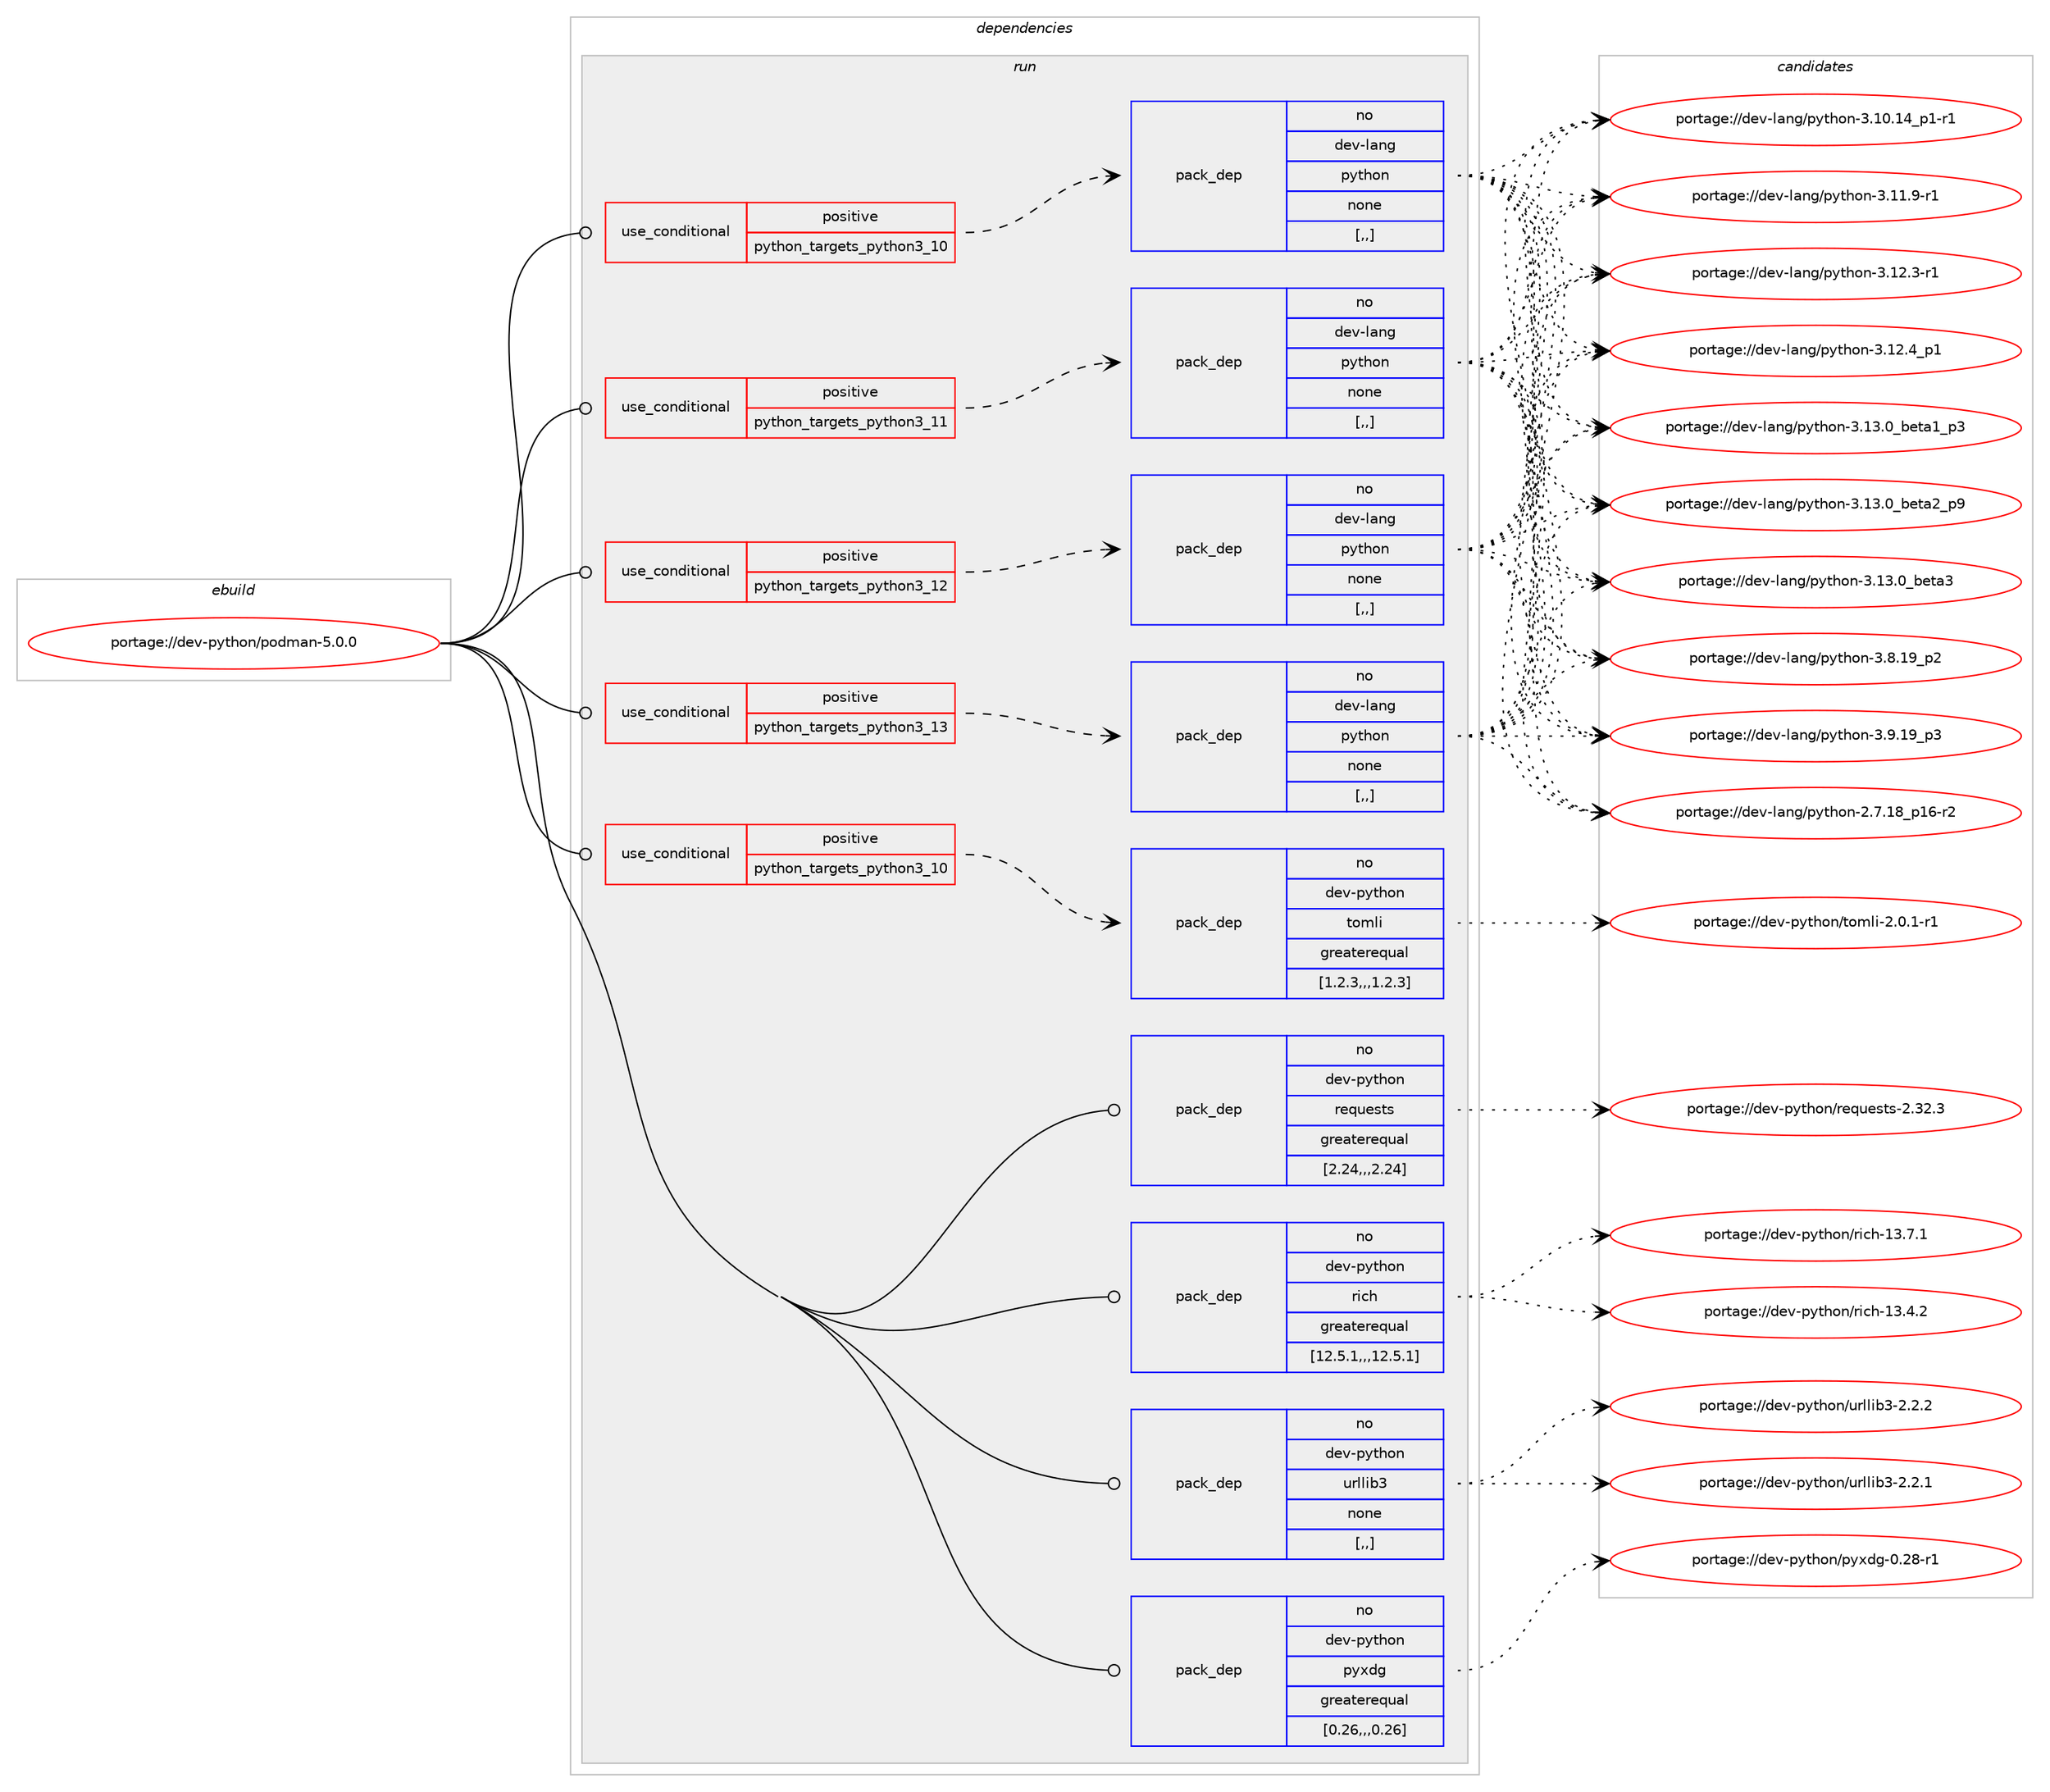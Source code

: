 digraph prolog {

# *************
# Graph options
# *************

newrank=true;
concentrate=true;
compound=true;
graph [rankdir=LR,fontname=Helvetica,fontsize=10,ranksep=1.5];#, ranksep=2.5, nodesep=0.2];
edge  [arrowhead=vee];
node  [fontname=Helvetica,fontsize=10];

# **********
# The ebuild
# **********

subgraph cluster_leftcol {
color=gray;
rank=same;
label=<<i>ebuild</i>>;
id [label="portage://dev-python/podman-5.0.0", color=red, width=4, href="../dev-python/podman-5.0.0.svg"];
}

# ****************
# The dependencies
# ****************

subgraph cluster_midcol {
color=gray;
label=<<i>dependencies</i>>;
subgraph cluster_compile {
fillcolor="#eeeeee";
style=filled;
label=<<i>compile</i>>;
}
subgraph cluster_compileandrun {
fillcolor="#eeeeee";
style=filled;
label=<<i>compile and run</i>>;
}
subgraph cluster_run {
fillcolor="#eeeeee";
style=filled;
label=<<i>run</i>>;
subgraph cond35135 {
dependency151212 [label=<<TABLE BORDER="0" CELLBORDER="1" CELLSPACING="0" CELLPADDING="4"><TR><TD ROWSPAN="3" CELLPADDING="10">use_conditional</TD></TR><TR><TD>positive</TD></TR><TR><TD>python_targets_python3_10</TD></TR></TABLE>>, shape=none, color=red];
subgraph pack114860 {
dependency151213 [label=<<TABLE BORDER="0" CELLBORDER="1" CELLSPACING="0" CELLPADDING="4" WIDTH="220"><TR><TD ROWSPAN="6" CELLPADDING="30">pack_dep</TD></TR><TR><TD WIDTH="110">no</TD></TR><TR><TD>dev-lang</TD></TR><TR><TD>python</TD></TR><TR><TD>none</TD></TR><TR><TD>[,,]</TD></TR></TABLE>>, shape=none, color=blue];
}
dependency151212:e -> dependency151213:w [weight=20,style="dashed",arrowhead="vee"];
}
id:e -> dependency151212:w [weight=20,style="solid",arrowhead="odot"];
subgraph cond35136 {
dependency151214 [label=<<TABLE BORDER="0" CELLBORDER="1" CELLSPACING="0" CELLPADDING="4"><TR><TD ROWSPAN="3" CELLPADDING="10">use_conditional</TD></TR><TR><TD>positive</TD></TR><TR><TD>python_targets_python3_10</TD></TR></TABLE>>, shape=none, color=red];
subgraph pack114861 {
dependency151215 [label=<<TABLE BORDER="0" CELLBORDER="1" CELLSPACING="0" CELLPADDING="4" WIDTH="220"><TR><TD ROWSPAN="6" CELLPADDING="30">pack_dep</TD></TR><TR><TD WIDTH="110">no</TD></TR><TR><TD>dev-python</TD></TR><TR><TD>tomli</TD></TR><TR><TD>greaterequal</TD></TR><TR><TD>[1.2.3,,,1.2.3]</TD></TR></TABLE>>, shape=none, color=blue];
}
dependency151214:e -> dependency151215:w [weight=20,style="dashed",arrowhead="vee"];
}
id:e -> dependency151214:w [weight=20,style="solid",arrowhead="odot"];
subgraph cond35137 {
dependency151216 [label=<<TABLE BORDER="0" CELLBORDER="1" CELLSPACING="0" CELLPADDING="4"><TR><TD ROWSPAN="3" CELLPADDING="10">use_conditional</TD></TR><TR><TD>positive</TD></TR><TR><TD>python_targets_python3_11</TD></TR></TABLE>>, shape=none, color=red];
subgraph pack114862 {
dependency151217 [label=<<TABLE BORDER="0" CELLBORDER="1" CELLSPACING="0" CELLPADDING="4" WIDTH="220"><TR><TD ROWSPAN="6" CELLPADDING="30">pack_dep</TD></TR><TR><TD WIDTH="110">no</TD></TR><TR><TD>dev-lang</TD></TR><TR><TD>python</TD></TR><TR><TD>none</TD></TR><TR><TD>[,,]</TD></TR></TABLE>>, shape=none, color=blue];
}
dependency151216:e -> dependency151217:w [weight=20,style="dashed",arrowhead="vee"];
}
id:e -> dependency151216:w [weight=20,style="solid",arrowhead="odot"];
subgraph cond35138 {
dependency151218 [label=<<TABLE BORDER="0" CELLBORDER="1" CELLSPACING="0" CELLPADDING="4"><TR><TD ROWSPAN="3" CELLPADDING="10">use_conditional</TD></TR><TR><TD>positive</TD></TR><TR><TD>python_targets_python3_12</TD></TR></TABLE>>, shape=none, color=red];
subgraph pack114863 {
dependency151219 [label=<<TABLE BORDER="0" CELLBORDER="1" CELLSPACING="0" CELLPADDING="4" WIDTH="220"><TR><TD ROWSPAN="6" CELLPADDING="30">pack_dep</TD></TR><TR><TD WIDTH="110">no</TD></TR><TR><TD>dev-lang</TD></TR><TR><TD>python</TD></TR><TR><TD>none</TD></TR><TR><TD>[,,]</TD></TR></TABLE>>, shape=none, color=blue];
}
dependency151218:e -> dependency151219:w [weight=20,style="dashed",arrowhead="vee"];
}
id:e -> dependency151218:w [weight=20,style="solid",arrowhead="odot"];
subgraph cond35139 {
dependency151220 [label=<<TABLE BORDER="0" CELLBORDER="1" CELLSPACING="0" CELLPADDING="4"><TR><TD ROWSPAN="3" CELLPADDING="10">use_conditional</TD></TR><TR><TD>positive</TD></TR><TR><TD>python_targets_python3_13</TD></TR></TABLE>>, shape=none, color=red];
subgraph pack114864 {
dependency151221 [label=<<TABLE BORDER="0" CELLBORDER="1" CELLSPACING="0" CELLPADDING="4" WIDTH="220"><TR><TD ROWSPAN="6" CELLPADDING="30">pack_dep</TD></TR><TR><TD WIDTH="110">no</TD></TR><TR><TD>dev-lang</TD></TR><TR><TD>python</TD></TR><TR><TD>none</TD></TR><TR><TD>[,,]</TD></TR></TABLE>>, shape=none, color=blue];
}
dependency151220:e -> dependency151221:w [weight=20,style="dashed",arrowhead="vee"];
}
id:e -> dependency151220:w [weight=20,style="solid",arrowhead="odot"];
subgraph pack114865 {
dependency151222 [label=<<TABLE BORDER="0" CELLBORDER="1" CELLSPACING="0" CELLPADDING="4" WIDTH="220"><TR><TD ROWSPAN="6" CELLPADDING="30">pack_dep</TD></TR><TR><TD WIDTH="110">no</TD></TR><TR><TD>dev-python</TD></TR><TR><TD>pyxdg</TD></TR><TR><TD>greaterequal</TD></TR><TR><TD>[0.26,,,0.26]</TD></TR></TABLE>>, shape=none, color=blue];
}
id:e -> dependency151222:w [weight=20,style="solid",arrowhead="odot"];
subgraph pack114866 {
dependency151223 [label=<<TABLE BORDER="0" CELLBORDER="1" CELLSPACING="0" CELLPADDING="4" WIDTH="220"><TR><TD ROWSPAN="6" CELLPADDING="30">pack_dep</TD></TR><TR><TD WIDTH="110">no</TD></TR><TR><TD>dev-python</TD></TR><TR><TD>requests</TD></TR><TR><TD>greaterequal</TD></TR><TR><TD>[2.24,,,2.24]</TD></TR></TABLE>>, shape=none, color=blue];
}
id:e -> dependency151223:w [weight=20,style="solid",arrowhead="odot"];
subgraph pack114867 {
dependency151224 [label=<<TABLE BORDER="0" CELLBORDER="1" CELLSPACING="0" CELLPADDING="4" WIDTH="220"><TR><TD ROWSPAN="6" CELLPADDING="30">pack_dep</TD></TR><TR><TD WIDTH="110">no</TD></TR><TR><TD>dev-python</TD></TR><TR><TD>rich</TD></TR><TR><TD>greaterequal</TD></TR><TR><TD>[12.5.1,,,12.5.1]</TD></TR></TABLE>>, shape=none, color=blue];
}
id:e -> dependency151224:w [weight=20,style="solid",arrowhead="odot"];
subgraph pack114868 {
dependency151225 [label=<<TABLE BORDER="0" CELLBORDER="1" CELLSPACING="0" CELLPADDING="4" WIDTH="220"><TR><TD ROWSPAN="6" CELLPADDING="30">pack_dep</TD></TR><TR><TD WIDTH="110">no</TD></TR><TR><TD>dev-python</TD></TR><TR><TD>urllib3</TD></TR><TR><TD>none</TD></TR><TR><TD>[,,]</TD></TR></TABLE>>, shape=none, color=blue];
}
id:e -> dependency151225:w [weight=20,style="solid",arrowhead="odot"];
}
}

# **************
# The candidates
# **************

subgraph cluster_choices {
rank=same;
color=gray;
label=<<i>candidates</i>>;

subgraph choice114860 {
color=black;
nodesep=1;
choice100101118451089711010347112121116104111110455046554649569511249544511450 [label="portage://dev-lang/python-2.7.18_p16-r2", color=red, width=4,href="../dev-lang/python-2.7.18_p16-r2.svg"];
choice100101118451089711010347112121116104111110455146494846495295112494511449 [label="portage://dev-lang/python-3.10.14_p1-r1", color=red, width=4,href="../dev-lang/python-3.10.14_p1-r1.svg"];
choice100101118451089711010347112121116104111110455146494946574511449 [label="portage://dev-lang/python-3.11.9-r1", color=red, width=4,href="../dev-lang/python-3.11.9-r1.svg"];
choice100101118451089711010347112121116104111110455146495046514511449 [label="portage://dev-lang/python-3.12.3-r1", color=red, width=4,href="../dev-lang/python-3.12.3-r1.svg"];
choice100101118451089711010347112121116104111110455146495046529511249 [label="portage://dev-lang/python-3.12.4_p1", color=red, width=4,href="../dev-lang/python-3.12.4_p1.svg"];
choice10010111845108971101034711212111610411111045514649514648959810111697499511251 [label="portage://dev-lang/python-3.13.0_beta1_p3", color=red, width=4,href="../dev-lang/python-3.13.0_beta1_p3.svg"];
choice10010111845108971101034711212111610411111045514649514648959810111697509511257 [label="portage://dev-lang/python-3.13.0_beta2_p9", color=red, width=4,href="../dev-lang/python-3.13.0_beta2_p9.svg"];
choice1001011184510897110103471121211161041111104551464951464895981011169751 [label="portage://dev-lang/python-3.13.0_beta3", color=red, width=4,href="../dev-lang/python-3.13.0_beta3.svg"];
choice100101118451089711010347112121116104111110455146564649579511250 [label="portage://dev-lang/python-3.8.19_p2", color=red, width=4,href="../dev-lang/python-3.8.19_p2.svg"];
choice100101118451089711010347112121116104111110455146574649579511251 [label="portage://dev-lang/python-3.9.19_p3", color=red, width=4,href="../dev-lang/python-3.9.19_p3.svg"];
dependency151213:e -> choice100101118451089711010347112121116104111110455046554649569511249544511450:w [style=dotted,weight="100"];
dependency151213:e -> choice100101118451089711010347112121116104111110455146494846495295112494511449:w [style=dotted,weight="100"];
dependency151213:e -> choice100101118451089711010347112121116104111110455146494946574511449:w [style=dotted,weight="100"];
dependency151213:e -> choice100101118451089711010347112121116104111110455146495046514511449:w [style=dotted,weight="100"];
dependency151213:e -> choice100101118451089711010347112121116104111110455146495046529511249:w [style=dotted,weight="100"];
dependency151213:e -> choice10010111845108971101034711212111610411111045514649514648959810111697499511251:w [style=dotted,weight="100"];
dependency151213:e -> choice10010111845108971101034711212111610411111045514649514648959810111697509511257:w [style=dotted,weight="100"];
dependency151213:e -> choice1001011184510897110103471121211161041111104551464951464895981011169751:w [style=dotted,weight="100"];
dependency151213:e -> choice100101118451089711010347112121116104111110455146564649579511250:w [style=dotted,weight="100"];
dependency151213:e -> choice100101118451089711010347112121116104111110455146574649579511251:w [style=dotted,weight="100"];
}
subgraph choice114861 {
color=black;
nodesep=1;
choice10010111845112121116104111110471161111091081054550464846494511449 [label="portage://dev-python/tomli-2.0.1-r1", color=red, width=4,href="../dev-python/tomli-2.0.1-r1.svg"];
dependency151215:e -> choice10010111845112121116104111110471161111091081054550464846494511449:w [style=dotted,weight="100"];
}
subgraph choice114862 {
color=black;
nodesep=1;
choice100101118451089711010347112121116104111110455046554649569511249544511450 [label="portage://dev-lang/python-2.7.18_p16-r2", color=red, width=4,href="../dev-lang/python-2.7.18_p16-r2.svg"];
choice100101118451089711010347112121116104111110455146494846495295112494511449 [label="portage://dev-lang/python-3.10.14_p1-r1", color=red, width=4,href="../dev-lang/python-3.10.14_p1-r1.svg"];
choice100101118451089711010347112121116104111110455146494946574511449 [label="portage://dev-lang/python-3.11.9-r1", color=red, width=4,href="../dev-lang/python-3.11.9-r1.svg"];
choice100101118451089711010347112121116104111110455146495046514511449 [label="portage://dev-lang/python-3.12.3-r1", color=red, width=4,href="../dev-lang/python-3.12.3-r1.svg"];
choice100101118451089711010347112121116104111110455146495046529511249 [label="portage://dev-lang/python-3.12.4_p1", color=red, width=4,href="../dev-lang/python-3.12.4_p1.svg"];
choice10010111845108971101034711212111610411111045514649514648959810111697499511251 [label="portage://dev-lang/python-3.13.0_beta1_p3", color=red, width=4,href="../dev-lang/python-3.13.0_beta1_p3.svg"];
choice10010111845108971101034711212111610411111045514649514648959810111697509511257 [label="portage://dev-lang/python-3.13.0_beta2_p9", color=red, width=4,href="../dev-lang/python-3.13.0_beta2_p9.svg"];
choice1001011184510897110103471121211161041111104551464951464895981011169751 [label="portage://dev-lang/python-3.13.0_beta3", color=red, width=4,href="../dev-lang/python-3.13.0_beta3.svg"];
choice100101118451089711010347112121116104111110455146564649579511250 [label="portage://dev-lang/python-3.8.19_p2", color=red, width=4,href="../dev-lang/python-3.8.19_p2.svg"];
choice100101118451089711010347112121116104111110455146574649579511251 [label="portage://dev-lang/python-3.9.19_p3", color=red, width=4,href="../dev-lang/python-3.9.19_p3.svg"];
dependency151217:e -> choice100101118451089711010347112121116104111110455046554649569511249544511450:w [style=dotted,weight="100"];
dependency151217:e -> choice100101118451089711010347112121116104111110455146494846495295112494511449:w [style=dotted,weight="100"];
dependency151217:e -> choice100101118451089711010347112121116104111110455146494946574511449:w [style=dotted,weight="100"];
dependency151217:e -> choice100101118451089711010347112121116104111110455146495046514511449:w [style=dotted,weight="100"];
dependency151217:e -> choice100101118451089711010347112121116104111110455146495046529511249:w [style=dotted,weight="100"];
dependency151217:e -> choice10010111845108971101034711212111610411111045514649514648959810111697499511251:w [style=dotted,weight="100"];
dependency151217:e -> choice10010111845108971101034711212111610411111045514649514648959810111697509511257:w [style=dotted,weight="100"];
dependency151217:e -> choice1001011184510897110103471121211161041111104551464951464895981011169751:w [style=dotted,weight="100"];
dependency151217:e -> choice100101118451089711010347112121116104111110455146564649579511250:w [style=dotted,weight="100"];
dependency151217:e -> choice100101118451089711010347112121116104111110455146574649579511251:w [style=dotted,weight="100"];
}
subgraph choice114863 {
color=black;
nodesep=1;
choice100101118451089711010347112121116104111110455046554649569511249544511450 [label="portage://dev-lang/python-2.7.18_p16-r2", color=red, width=4,href="../dev-lang/python-2.7.18_p16-r2.svg"];
choice100101118451089711010347112121116104111110455146494846495295112494511449 [label="portage://dev-lang/python-3.10.14_p1-r1", color=red, width=4,href="../dev-lang/python-3.10.14_p1-r1.svg"];
choice100101118451089711010347112121116104111110455146494946574511449 [label="portage://dev-lang/python-3.11.9-r1", color=red, width=4,href="../dev-lang/python-3.11.9-r1.svg"];
choice100101118451089711010347112121116104111110455146495046514511449 [label="portage://dev-lang/python-3.12.3-r1", color=red, width=4,href="../dev-lang/python-3.12.3-r1.svg"];
choice100101118451089711010347112121116104111110455146495046529511249 [label="portage://dev-lang/python-3.12.4_p1", color=red, width=4,href="../dev-lang/python-3.12.4_p1.svg"];
choice10010111845108971101034711212111610411111045514649514648959810111697499511251 [label="portage://dev-lang/python-3.13.0_beta1_p3", color=red, width=4,href="../dev-lang/python-3.13.0_beta1_p3.svg"];
choice10010111845108971101034711212111610411111045514649514648959810111697509511257 [label="portage://dev-lang/python-3.13.0_beta2_p9", color=red, width=4,href="../dev-lang/python-3.13.0_beta2_p9.svg"];
choice1001011184510897110103471121211161041111104551464951464895981011169751 [label="portage://dev-lang/python-3.13.0_beta3", color=red, width=4,href="../dev-lang/python-3.13.0_beta3.svg"];
choice100101118451089711010347112121116104111110455146564649579511250 [label="portage://dev-lang/python-3.8.19_p2", color=red, width=4,href="../dev-lang/python-3.8.19_p2.svg"];
choice100101118451089711010347112121116104111110455146574649579511251 [label="portage://dev-lang/python-3.9.19_p3", color=red, width=4,href="../dev-lang/python-3.9.19_p3.svg"];
dependency151219:e -> choice100101118451089711010347112121116104111110455046554649569511249544511450:w [style=dotted,weight="100"];
dependency151219:e -> choice100101118451089711010347112121116104111110455146494846495295112494511449:w [style=dotted,weight="100"];
dependency151219:e -> choice100101118451089711010347112121116104111110455146494946574511449:w [style=dotted,weight="100"];
dependency151219:e -> choice100101118451089711010347112121116104111110455146495046514511449:w [style=dotted,weight="100"];
dependency151219:e -> choice100101118451089711010347112121116104111110455146495046529511249:w [style=dotted,weight="100"];
dependency151219:e -> choice10010111845108971101034711212111610411111045514649514648959810111697499511251:w [style=dotted,weight="100"];
dependency151219:e -> choice10010111845108971101034711212111610411111045514649514648959810111697509511257:w [style=dotted,weight="100"];
dependency151219:e -> choice1001011184510897110103471121211161041111104551464951464895981011169751:w [style=dotted,weight="100"];
dependency151219:e -> choice100101118451089711010347112121116104111110455146564649579511250:w [style=dotted,weight="100"];
dependency151219:e -> choice100101118451089711010347112121116104111110455146574649579511251:w [style=dotted,weight="100"];
}
subgraph choice114864 {
color=black;
nodesep=1;
choice100101118451089711010347112121116104111110455046554649569511249544511450 [label="portage://dev-lang/python-2.7.18_p16-r2", color=red, width=4,href="../dev-lang/python-2.7.18_p16-r2.svg"];
choice100101118451089711010347112121116104111110455146494846495295112494511449 [label="portage://dev-lang/python-3.10.14_p1-r1", color=red, width=4,href="../dev-lang/python-3.10.14_p1-r1.svg"];
choice100101118451089711010347112121116104111110455146494946574511449 [label="portage://dev-lang/python-3.11.9-r1", color=red, width=4,href="../dev-lang/python-3.11.9-r1.svg"];
choice100101118451089711010347112121116104111110455146495046514511449 [label="portage://dev-lang/python-3.12.3-r1", color=red, width=4,href="../dev-lang/python-3.12.3-r1.svg"];
choice100101118451089711010347112121116104111110455146495046529511249 [label="portage://dev-lang/python-3.12.4_p1", color=red, width=4,href="../dev-lang/python-3.12.4_p1.svg"];
choice10010111845108971101034711212111610411111045514649514648959810111697499511251 [label="portage://dev-lang/python-3.13.0_beta1_p3", color=red, width=4,href="../dev-lang/python-3.13.0_beta1_p3.svg"];
choice10010111845108971101034711212111610411111045514649514648959810111697509511257 [label="portage://dev-lang/python-3.13.0_beta2_p9", color=red, width=4,href="../dev-lang/python-3.13.0_beta2_p9.svg"];
choice1001011184510897110103471121211161041111104551464951464895981011169751 [label="portage://dev-lang/python-3.13.0_beta3", color=red, width=4,href="../dev-lang/python-3.13.0_beta3.svg"];
choice100101118451089711010347112121116104111110455146564649579511250 [label="portage://dev-lang/python-3.8.19_p2", color=red, width=4,href="../dev-lang/python-3.8.19_p2.svg"];
choice100101118451089711010347112121116104111110455146574649579511251 [label="portage://dev-lang/python-3.9.19_p3", color=red, width=4,href="../dev-lang/python-3.9.19_p3.svg"];
dependency151221:e -> choice100101118451089711010347112121116104111110455046554649569511249544511450:w [style=dotted,weight="100"];
dependency151221:e -> choice100101118451089711010347112121116104111110455146494846495295112494511449:w [style=dotted,weight="100"];
dependency151221:e -> choice100101118451089711010347112121116104111110455146494946574511449:w [style=dotted,weight="100"];
dependency151221:e -> choice100101118451089711010347112121116104111110455146495046514511449:w [style=dotted,weight="100"];
dependency151221:e -> choice100101118451089711010347112121116104111110455146495046529511249:w [style=dotted,weight="100"];
dependency151221:e -> choice10010111845108971101034711212111610411111045514649514648959810111697499511251:w [style=dotted,weight="100"];
dependency151221:e -> choice10010111845108971101034711212111610411111045514649514648959810111697509511257:w [style=dotted,weight="100"];
dependency151221:e -> choice1001011184510897110103471121211161041111104551464951464895981011169751:w [style=dotted,weight="100"];
dependency151221:e -> choice100101118451089711010347112121116104111110455146564649579511250:w [style=dotted,weight="100"];
dependency151221:e -> choice100101118451089711010347112121116104111110455146574649579511251:w [style=dotted,weight="100"];
}
subgraph choice114865 {
color=black;
nodesep=1;
choice100101118451121211161041111104711212112010010345484650564511449 [label="portage://dev-python/pyxdg-0.28-r1", color=red, width=4,href="../dev-python/pyxdg-0.28-r1.svg"];
dependency151222:e -> choice100101118451121211161041111104711212112010010345484650564511449:w [style=dotted,weight="100"];
}
subgraph choice114866 {
color=black;
nodesep=1;
choice100101118451121211161041111104711410111311710111511611545504651504651 [label="portage://dev-python/requests-2.32.3", color=red, width=4,href="../dev-python/requests-2.32.3.svg"];
dependency151223:e -> choice100101118451121211161041111104711410111311710111511611545504651504651:w [style=dotted,weight="100"];
}
subgraph choice114867 {
color=black;
nodesep=1;
choice10010111845112121116104111110471141059910445495146524650 [label="portage://dev-python/rich-13.4.2", color=red, width=4,href="../dev-python/rich-13.4.2.svg"];
choice10010111845112121116104111110471141059910445495146554649 [label="portage://dev-python/rich-13.7.1", color=red, width=4,href="../dev-python/rich-13.7.1.svg"];
dependency151224:e -> choice10010111845112121116104111110471141059910445495146524650:w [style=dotted,weight="100"];
dependency151224:e -> choice10010111845112121116104111110471141059910445495146554649:w [style=dotted,weight="100"];
}
subgraph choice114868 {
color=black;
nodesep=1;
choice10010111845112121116104111110471171141081081059851455046504649 [label="portage://dev-python/urllib3-2.2.1", color=red, width=4,href="../dev-python/urllib3-2.2.1.svg"];
choice10010111845112121116104111110471171141081081059851455046504650 [label="portage://dev-python/urllib3-2.2.2", color=red, width=4,href="../dev-python/urllib3-2.2.2.svg"];
dependency151225:e -> choice10010111845112121116104111110471171141081081059851455046504649:w [style=dotted,weight="100"];
dependency151225:e -> choice10010111845112121116104111110471171141081081059851455046504650:w [style=dotted,weight="100"];
}
}

}
